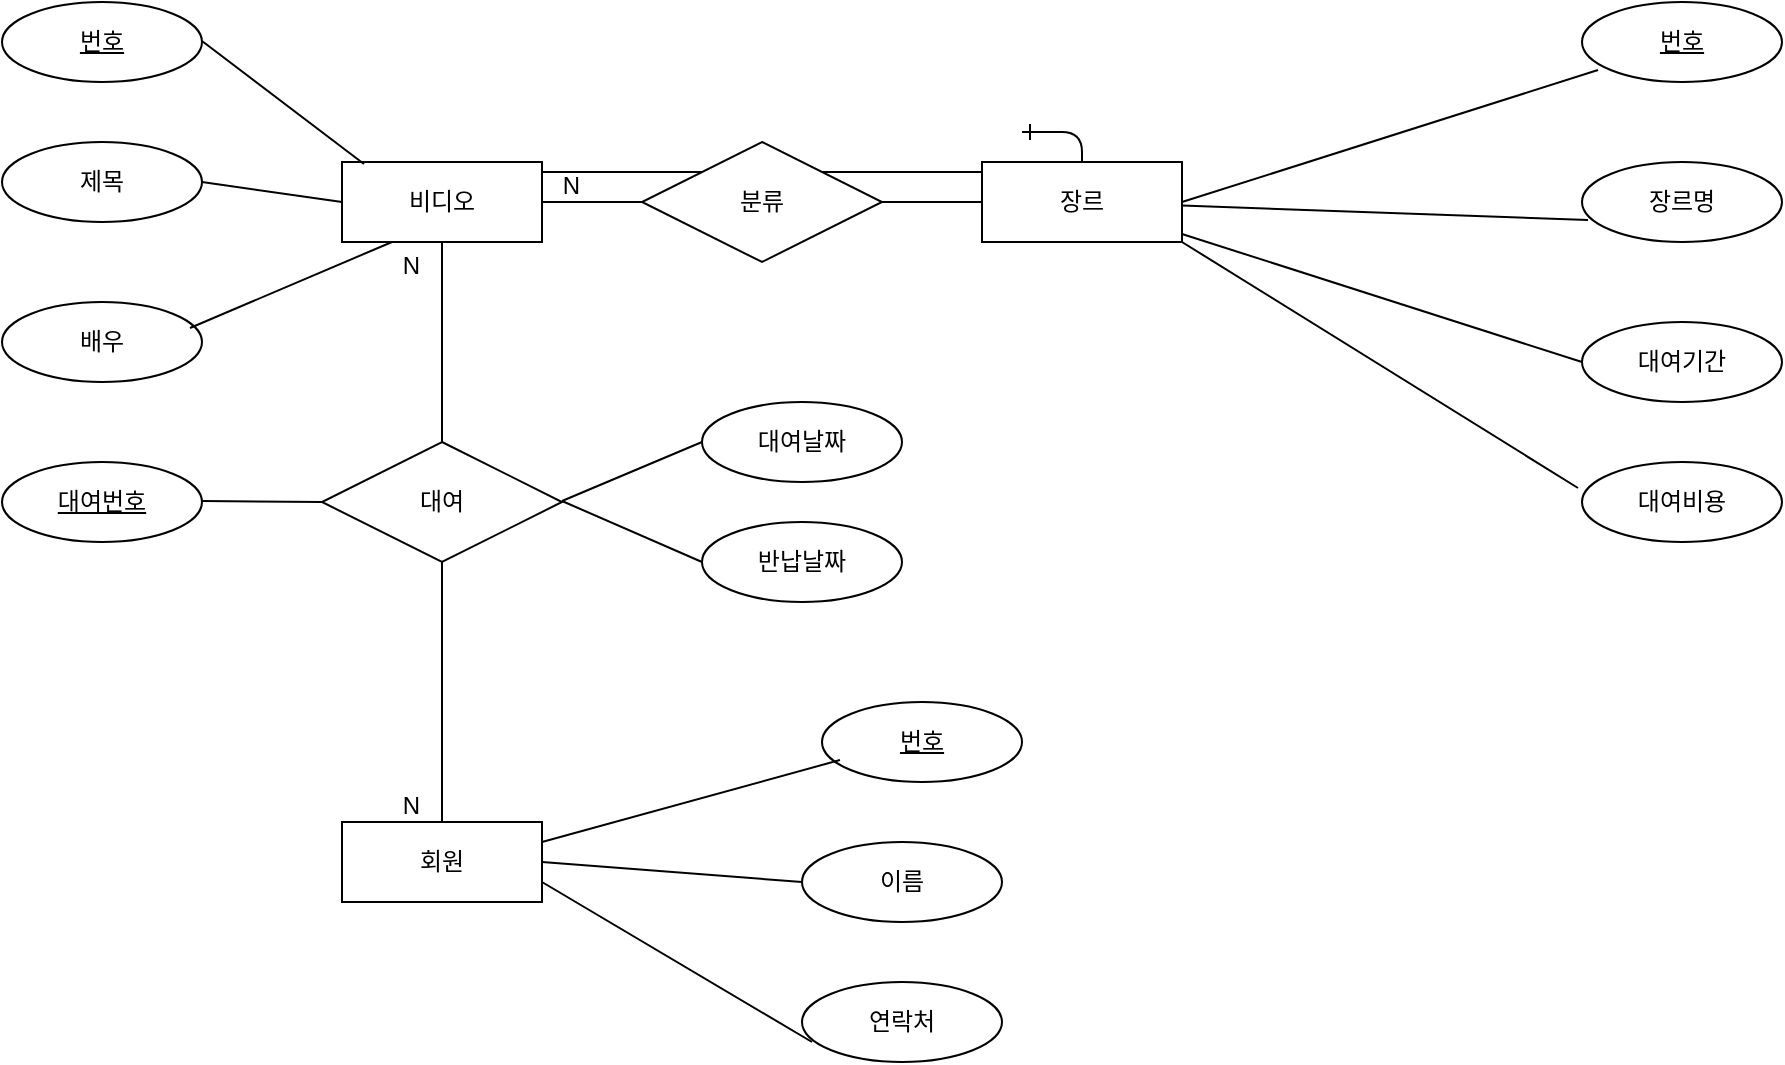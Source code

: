<mxfile version="23.1.5" type="device">
  <diagram id="R2lEEEUBdFMjLlhIrx00" name="Page-1">
    <mxGraphModel dx="1647" dy="877" grid="1" gridSize="10" guides="1" tooltips="1" connect="1" arrows="1" fold="1" page="1" pageScale="1" pageWidth="3300" pageHeight="4681" math="0" shadow="0" extFonts="Permanent Marker^https://fonts.googleapis.com/css?family=Permanent+Marker">
      <root>
        <mxCell id="0" />
        <mxCell id="1" parent="0" />
        <mxCell id="C-vyLk0tnHw3VtMMgP7b-12" value="" style="edgeStyle=entityRelationEdgeStyle;endArrow=ERzeroToMany;startArrow=ERone;endFill=1;startFill=0;" parent="1" target="C-vyLk0tnHw3VtMMgP7b-17" edge="1">
          <mxGeometry width="100" height="100" relative="1" as="geometry">
            <mxPoint x="700" y="165" as="sourcePoint" />
            <mxPoint x="460" y="205" as="targetPoint" />
          </mxGeometry>
        </mxCell>
        <mxCell id="ucYOIQzNA7Tos5qf2E91-4" value="장르" style="whiteSpace=wrap;html=1;align=center;" vertex="1" parent="1">
          <mxGeometry x="680" y="180" width="100" height="40" as="geometry" />
        </mxCell>
        <mxCell id="ucYOIQzNA7Tos5qf2E91-5" value="비디오" style="whiteSpace=wrap;html=1;align=center;" vertex="1" parent="1">
          <mxGeometry x="360" y="180" width="100" height="40" as="geometry" />
        </mxCell>
        <mxCell id="ucYOIQzNA7Tos5qf2E91-6" value="회원" style="whiteSpace=wrap;html=1;align=center;" vertex="1" parent="1">
          <mxGeometry x="360" y="510" width="100" height="40" as="geometry" />
        </mxCell>
        <mxCell id="ucYOIQzNA7Tos5qf2E91-7" value="번호" style="ellipse;whiteSpace=wrap;html=1;align=center;fontStyle=4;" vertex="1" parent="1">
          <mxGeometry x="980" y="100" width="100" height="40" as="geometry" />
        </mxCell>
        <mxCell id="ucYOIQzNA7Tos5qf2E91-8" value="장르명" style="ellipse;whiteSpace=wrap;html=1;align=center;" vertex="1" parent="1">
          <mxGeometry x="980" y="180" width="100" height="40" as="geometry" />
        </mxCell>
        <mxCell id="ucYOIQzNA7Tos5qf2E91-9" value="대여기간" style="ellipse;whiteSpace=wrap;html=1;align=center;" vertex="1" parent="1">
          <mxGeometry x="980" y="260" width="100" height="40" as="geometry" />
        </mxCell>
        <mxCell id="ucYOIQzNA7Tos5qf2E91-10" value="대여비용" style="ellipse;whiteSpace=wrap;html=1;align=center;" vertex="1" parent="1">
          <mxGeometry x="980" y="330" width="100" height="40" as="geometry" />
        </mxCell>
        <mxCell id="ucYOIQzNA7Tos5qf2E91-11" value="" style="endArrow=none;html=1;rounded=0;exitX=1;exitY=0.5;exitDx=0;exitDy=0;entryX=0.08;entryY=0.85;entryDx=0;entryDy=0;entryPerimeter=0;" edge="1" parent="1" source="ucYOIQzNA7Tos5qf2E91-4" target="ucYOIQzNA7Tos5qf2E91-7">
          <mxGeometry relative="1" as="geometry">
            <mxPoint x="830" y="130" as="sourcePoint" />
            <mxPoint x="990" y="130" as="targetPoint" />
          </mxGeometry>
        </mxCell>
        <mxCell id="ucYOIQzNA7Tos5qf2E91-12" value="" style="endArrow=none;html=1;rounded=0;entryX=0.03;entryY=0.725;entryDx=0;entryDy=0;entryPerimeter=0;" edge="1" parent="1" source="ucYOIQzNA7Tos5qf2E91-4" target="ucYOIQzNA7Tos5qf2E91-8">
          <mxGeometry relative="1" as="geometry">
            <mxPoint x="690" y="320" as="sourcePoint" />
            <mxPoint x="850" y="320" as="targetPoint" />
          </mxGeometry>
        </mxCell>
        <mxCell id="ucYOIQzNA7Tos5qf2E91-13" value="" style="endArrow=none;html=1;rounded=0;entryX=0;entryY=0.5;entryDx=0;entryDy=0;" edge="1" parent="1" source="ucYOIQzNA7Tos5qf2E91-4" target="ucYOIQzNA7Tos5qf2E91-9">
          <mxGeometry relative="1" as="geometry">
            <mxPoint x="700" y="349.5" as="sourcePoint" />
            <mxPoint x="860" y="349.5" as="targetPoint" />
          </mxGeometry>
        </mxCell>
        <mxCell id="ucYOIQzNA7Tos5qf2E91-14" value="" style="endArrow=none;html=1;rounded=0;exitX=1;exitY=1;exitDx=0;exitDy=0;entryX=-0.02;entryY=0.325;entryDx=0;entryDy=0;entryPerimeter=0;" edge="1" parent="1" source="ucYOIQzNA7Tos5qf2E91-4" target="ucYOIQzNA7Tos5qf2E91-10">
          <mxGeometry relative="1" as="geometry">
            <mxPoint x="660" y="410" as="sourcePoint" />
            <mxPoint x="820" y="410" as="targetPoint" />
          </mxGeometry>
        </mxCell>
        <mxCell id="ucYOIQzNA7Tos5qf2E91-15" value="번호" style="ellipse;whiteSpace=wrap;html=1;align=center;fontStyle=4;" vertex="1" parent="1">
          <mxGeometry x="190" y="100" width="100" height="40" as="geometry" />
        </mxCell>
        <mxCell id="ucYOIQzNA7Tos5qf2E91-16" value="제목" style="ellipse;whiteSpace=wrap;html=1;align=center;" vertex="1" parent="1">
          <mxGeometry x="190" y="170" width="100" height="40" as="geometry" />
        </mxCell>
        <mxCell id="ucYOIQzNA7Tos5qf2E91-17" value="배우" style="ellipse;whiteSpace=wrap;html=1;align=center;" vertex="1" parent="1">
          <mxGeometry x="190" y="250" width="100" height="40" as="geometry" />
        </mxCell>
        <mxCell id="ucYOIQzNA7Tos5qf2E91-18" value="" style="endArrow=none;html=1;rounded=0;entryX=0.11;entryY=0.025;entryDx=0;entryDy=0;entryPerimeter=0;" edge="1" parent="1" target="ucYOIQzNA7Tos5qf2E91-5">
          <mxGeometry relative="1" as="geometry">
            <mxPoint x="290" y="119.5" as="sourcePoint" />
            <mxPoint x="450" y="119.5" as="targetPoint" />
          </mxGeometry>
        </mxCell>
        <mxCell id="ucYOIQzNA7Tos5qf2E91-19" value="" style="endArrow=none;html=1;rounded=0;exitX=1;exitY=0.5;exitDx=0;exitDy=0;entryX=0;entryY=0.5;entryDx=0;entryDy=0;" edge="1" parent="1" source="ucYOIQzNA7Tos5qf2E91-16" target="ucYOIQzNA7Tos5qf2E91-5">
          <mxGeometry relative="1" as="geometry">
            <mxPoint x="210" y="199.5" as="sourcePoint" />
            <mxPoint x="370" y="199.5" as="targetPoint" />
          </mxGeometry>
        </mxCell>
        <mxCell id="ucYOIQzNA7Tos5qf2E91-20" value="" style="endArrow=none;html=1;rounded=0;entryX=0.25;entryY=1;entryDx=0;entryDy=0;exitX=0.94;exitY=0.325;exitDx=0;exitDy=0;exitPerimeter=0;" edge="1" parent="1" source="ucYOIQzNA7Tos5qf2E91-17" target="ucYOIQzNA7Tos5qf2E91-5">
          <mxGeometry relative="1" as="geometry">
            <mxPoint x="300" y="260" as="sourcePoint" />
            <mxPoint x="440" y="269.5" as="targetPoint" />
          </mxGeometry>
        </mxCell>
        <mxCell id="ucYOIQzNA7Tos5qf2E91-21" value="번호" style="ellipse;whiteSpace=wrap;html=1;align=center;fontStyle=4;" vertex="1" parent="1">
          <mxGeometry x="600" y="450" width="100" height="40" as="geometry" />
        </mxCell>
        <mxCell id="ucYOIQzNA7Tos5qf2E91-22" value="이름" style="ellipse;whiteSpace=wrap;html=1;align=center;" vertex="1" parent="1">
          <mxGeometry x="590" y="520" width="100" height="40" as="geometry" />
        </mxCell>
        <mxCell id="ucYOIQzNA7Tos5qf2E91-23" value="연락처" style="ellipse;whiteSpace=wrap;html=1;align=center;" vertex="1" parent="1">
          <mxGeometry x="590" y="590" width="100" height="40" as="geometry" />
        </mxCell>
        <mxCell id="ucYOIQzNA7Tos5qf2E91-24" value="" style="endArrow=none;html=1;rounded=0;entryX=0.09;entryY=0.725;entryDx=0;entryDy=0;entryPerimeter=0;exitX=1;exitY=0.25;exitDx=0;exitDy=0;" edge="1" parent="1" source="ucYOIQzNA7Tos5qf2E91-6" target="ucYOIQzNA7Tos5qf2E91-21">
          <mxGeometry relative="1" as="geometry">
            <mxPoint x="420" y="660" as="sourcePoint" />
            <mxPoint x="580" y="660" as="targetPoint" />
          </mxGeometry>
        </mxCell>
        <mxCell id="ucYOIQzNA7Tos5qf2E91-25" value="" style="endArrow=none;html=1;rounded=0;entryX=0;entryY=0.5;entryDx=0;entryDy=0;exitX=1;exitY=0.5;exitDx=0;exitDy=0;" edge="1" parent="1" source="ucYOIQzNA7Tos5qf2E91-6" target="ucYOIQzNA7Tos5qf2E91-22">
          <mxGeometry relative="1" as="geometry">
            <mxPoint x="460" y="670" as="sourcePoint" />
            <mxPoint x="620" y="670" as="targetPoint" />
          </mxGeometry>
        </mxCell>
        <mxCell id="ucYOIQzNA7Tos5qf2E91-26" value="" style="endArrow=none;html=1;rounded=0;entryX=0.05;entryY=0.75;entryDx=0;entryDy=0;entryPerimeter=0;exitX=1;exitY=0.75;exitDx=0;exitDy=0;" edge="1" parent="1" source="ucYOIQzNA7Tos5qf2E91-6" target="ucYOIQzNA7Tos5qf2E91-23">
          <mxGeometry relative="1" as="geometry">
            <mxPoint x="500" y="660" as="sourcePoint" />
            <mxPoint x="660" y="660" as="targetPoint" />
          </mxGeometry>
        </mxCell>
        <mxCell id="ucYOIQzNA7Tos5qf2E91-27" value="분류" style="shape=rhombus;perimeter=rhombusPerimeter;whiteSpace=wrap;html=1;align=center;" vertex="1" parent="1">
          <mxGeometry x="510" y="170" width="120" height="60" as="geometry" />
        </mxCell>
        <mxCell id="ucYOIQzNA7Tos5qf2E91-28" value="" style="endArrow=none;html=1;rounded=0;exitX=0;exitY=0.5;exitDx=0;exitDy=0;" edge="1" parent="1" source="ucYOIQzNA7Tos5qf2E91-27" target="ucYOIQzNA7Tos5qf2E91-5">
          <mxGeometry relative="1" as="geometry">
            <mxPoint x="400" y="360" as="sourcePoint" />
            <mxPoint x="560" y="360" as="targetPoint" />
          </mxGeometry>
        </mxCell>
        <mxCell id="ucYOIQzNA7Tos5qf2E91-29" value="N" style="resizable=0;html=1;whiteSpace=wrap;align=right;verticalAlign=bottom;" connectable="0" vertex="1" parent="ucYOIQzNA7Tos5qf2E91-28">
          <mxGeometry x="1" relative="1" as="geometry">
            <mxPoint x="20" as="offset" />
          </mxGeometry>
        </mxCell>
        <mxCell id="ucYOIQzNA7Tos5qf2E91-30" value="" style="endArrow=none;html=1;rounded=0;exitX=0;exitY=0.5;exitDx=0;exitDy=0;entryX=1;entryY=0.5;entryDx=0;entryDy=0;" edge="1" parent="1" source="ucYOIQzNA7Tos5qf2E91-4" target="ucYOIQzNA7Tos5qf2E91-27">
          <mxGeometry relative="1" as="geometry">
            <mxPoint x="670" y="340" as="sourcePoint" />
            <mxPoint x="830" y="340" as="targetPoint" />
          </mxGeometry>
        </mxCell>
        <mxCell id="ucYOIQzNA7Tos5qf2E91-32" value="대여" style="shape=rhombus;perimeter=rhombusPerimeter;whiteSpace=wrap;html=1;align=center;" vertex="1" parent="1">
          <mxGeometry x="350" y="320" width="120" height="60" as="geometry" />
        </mxCell>
        <mxCell id="ucYOIQzNA7Tos5qf2E91-33" value="" style="endArrow=none;html=1;rounded=0;exitX=0.5;exitY=0;exitDx=0;exitDy=0;entryX=0.5;entryY=1;entryDx=0;entryDy=0;" edge="1" parent="1" source="ucYOIQzNA7Tos5qf2E91-32" target="ucYOIQzNA7Tos5qf2E91-5">
          <mxGeometry relative="1" as="geometry">
            <mxPoint x="490" y="330" as="sourcePoint" />
            <mxPoint x="650" y="330" as="targetPoint" />
          </mxGeometry>
        </mxCell>
        <mxCell id="ucYOIQzNA7Tos5qf2E91-34" value="N" style="resizable=0;html=1;whiteSpace=wrap;align=right;verticalAlign=bottom;" connectable="0" vertex="1" parent="ucYOIQzNA7Tos5qf2E91-33">
          <mxGeometry x="1" relative="1" as="geometry">
            <mxPoint x="-10" y="20" as="offset" />
          </mxGeometry>
        </mxCell>
        <mxCell id="ucYOIQzNA7Tos5qf2E91-35" value="" style="endArrow=none;html=1;rounded=0;exitX=0.5;exitY=1;exitDx=0;exitDy=0;entryX=0.5;entryY=0;entryDx=0;entryDy=0;" edge="1" parent="1" source="ucYOIQzNA7Tos5qf2E91-32" target="ucYOIQzNA7Tos5qf2E91-6">
          <mxGeometry relative="1" as="geometry">
            <mxPoint x="670" y="340" as="sourcePoint" />
            <mxPoint x="830" y="340" as="targetPoint" />
          </mxGeometry>
        </mxCell>
        <mxCell id="ucYOIQzNA7Tos5qf2E91-36" value="N" style="resizable=0;html=1;whiteSpace=wrap;align=right;verticalAlign=bottom;" connectable="0" vertex="1" parent="ucYOIQzNA7Tos5qf2E91-35">
          <mxGeometry x="1" relative="1" as="geometry">
            <mxPoint x="-10" as="offset" />
          </mxGeometry>
        </mxCell>
        <mxCell id="ucYOIQzNA7Tos5qf2E91-37" value="대여날짜" style="ellipse;whiteSpace=wrap;html=1;align=center;" vertex="1" parent="1">
          <mxGeometry x="540" y="300" width="100" height="40" as="geometry" />
        </mxCell>
        <mxCell id="ucYOIQzNA7Tos5qf2E91-38" value="반납날짜" style="ellipse;whiteSpace=wrap;html=1;align=center;" vertex="1" parent="1">
          <mxGeometry x="540" y="360" width="100" height="40" as="geometry" />
        </mxCell>
        <mxCell id="ucYOIQzNA7Tos5qf2E91-40" value="" style="endArrow=none;html=1;rounded=0;entryX=0;entryY=0.5;entryDx=0;entryDy=0;" edge="1" parent="1" target="ucYOIQzNA7Tos5qf2E91-37">
          <mxGeometry relative="1" as="geometry">
            <mxPoint x="470" y="349.5" as="sourcePoint" />
            <mxPoint x="630" y="349.5" as="targetPoint" />
          </mxGeometry>
        </mxCell>
        <mxCell id="ucYOIQzNA7Tos5qf2E91-42" value="" style="endArrow=none;html=1;rounded=0;entryX=0;entryY=0.5;entryDx=0;entryDy=0;" edge="1" parent="1" target="ucYOIQzNA7Tos5qf2E91-38">
          <mxGeometry relative="1" as="geometry">
            <mxPoint x="470" y="349.5" as="sourcePoint" />
            <mxPoint x="630" y="349.5" as="targetPoint" />
          </mxGeometry>
        </mxCell>
        <mxCell id="ucYOIQzNA7Tos5qf2E91-43" value="대여번호" style="ellipse;whiteSpace=wrap;html=1;align=center;fontStyle=4;" vertex="1" parent="1">
          <mxGeometry x="190" y="330" width="100" height="40" as="geometry" />
        </mxCell>
        <mxCell id="ucYOIQzNA7Tos5qf2E91-44" value="" style="endArrow=none;html=1;rounded=0;" edge="1" parent="1">
          <mxGeometry relative="1" as="geometry">
            <mxPoint x="290" y="349.5" as="sourcePoint" />
            <mxPoint x="350" y="350" as="targetPoint" />
          </mxGeometry>
        </mxCell>
      </root>
    </mxGraphModel>
  </diagram>
</mxfile>
